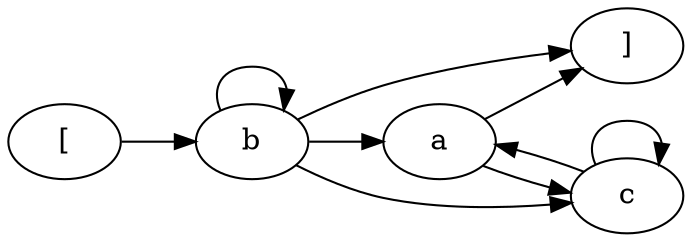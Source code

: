 digraph G {
rankdir = LR
label = "";
esg0_vertex0 -> esg0_vertex2;
esg0_vertex2 -> esg0_vertex4;
esg0_vertex1 -> esg0_vertex4;
esg0_vertex2 -> esg0_vertex2;
esg0_vertex3 -> esg0_vertex3;
esg0_vertex2 -> esg0_vertex3;
esg0_vertex1 -> esg0_vertex3;
esg0_vertex3 -> esg0_vertex1;
esg0_vertex2 -> esg0_vertex1;
esg0_vertex0 [label = "["]
esg0_vertex2 [label = "b"]
esg0_vertex4 [label = "]"]
esg0_vertex1 [label = "a"]
esg0_vertex3 [label = "c"]
}
